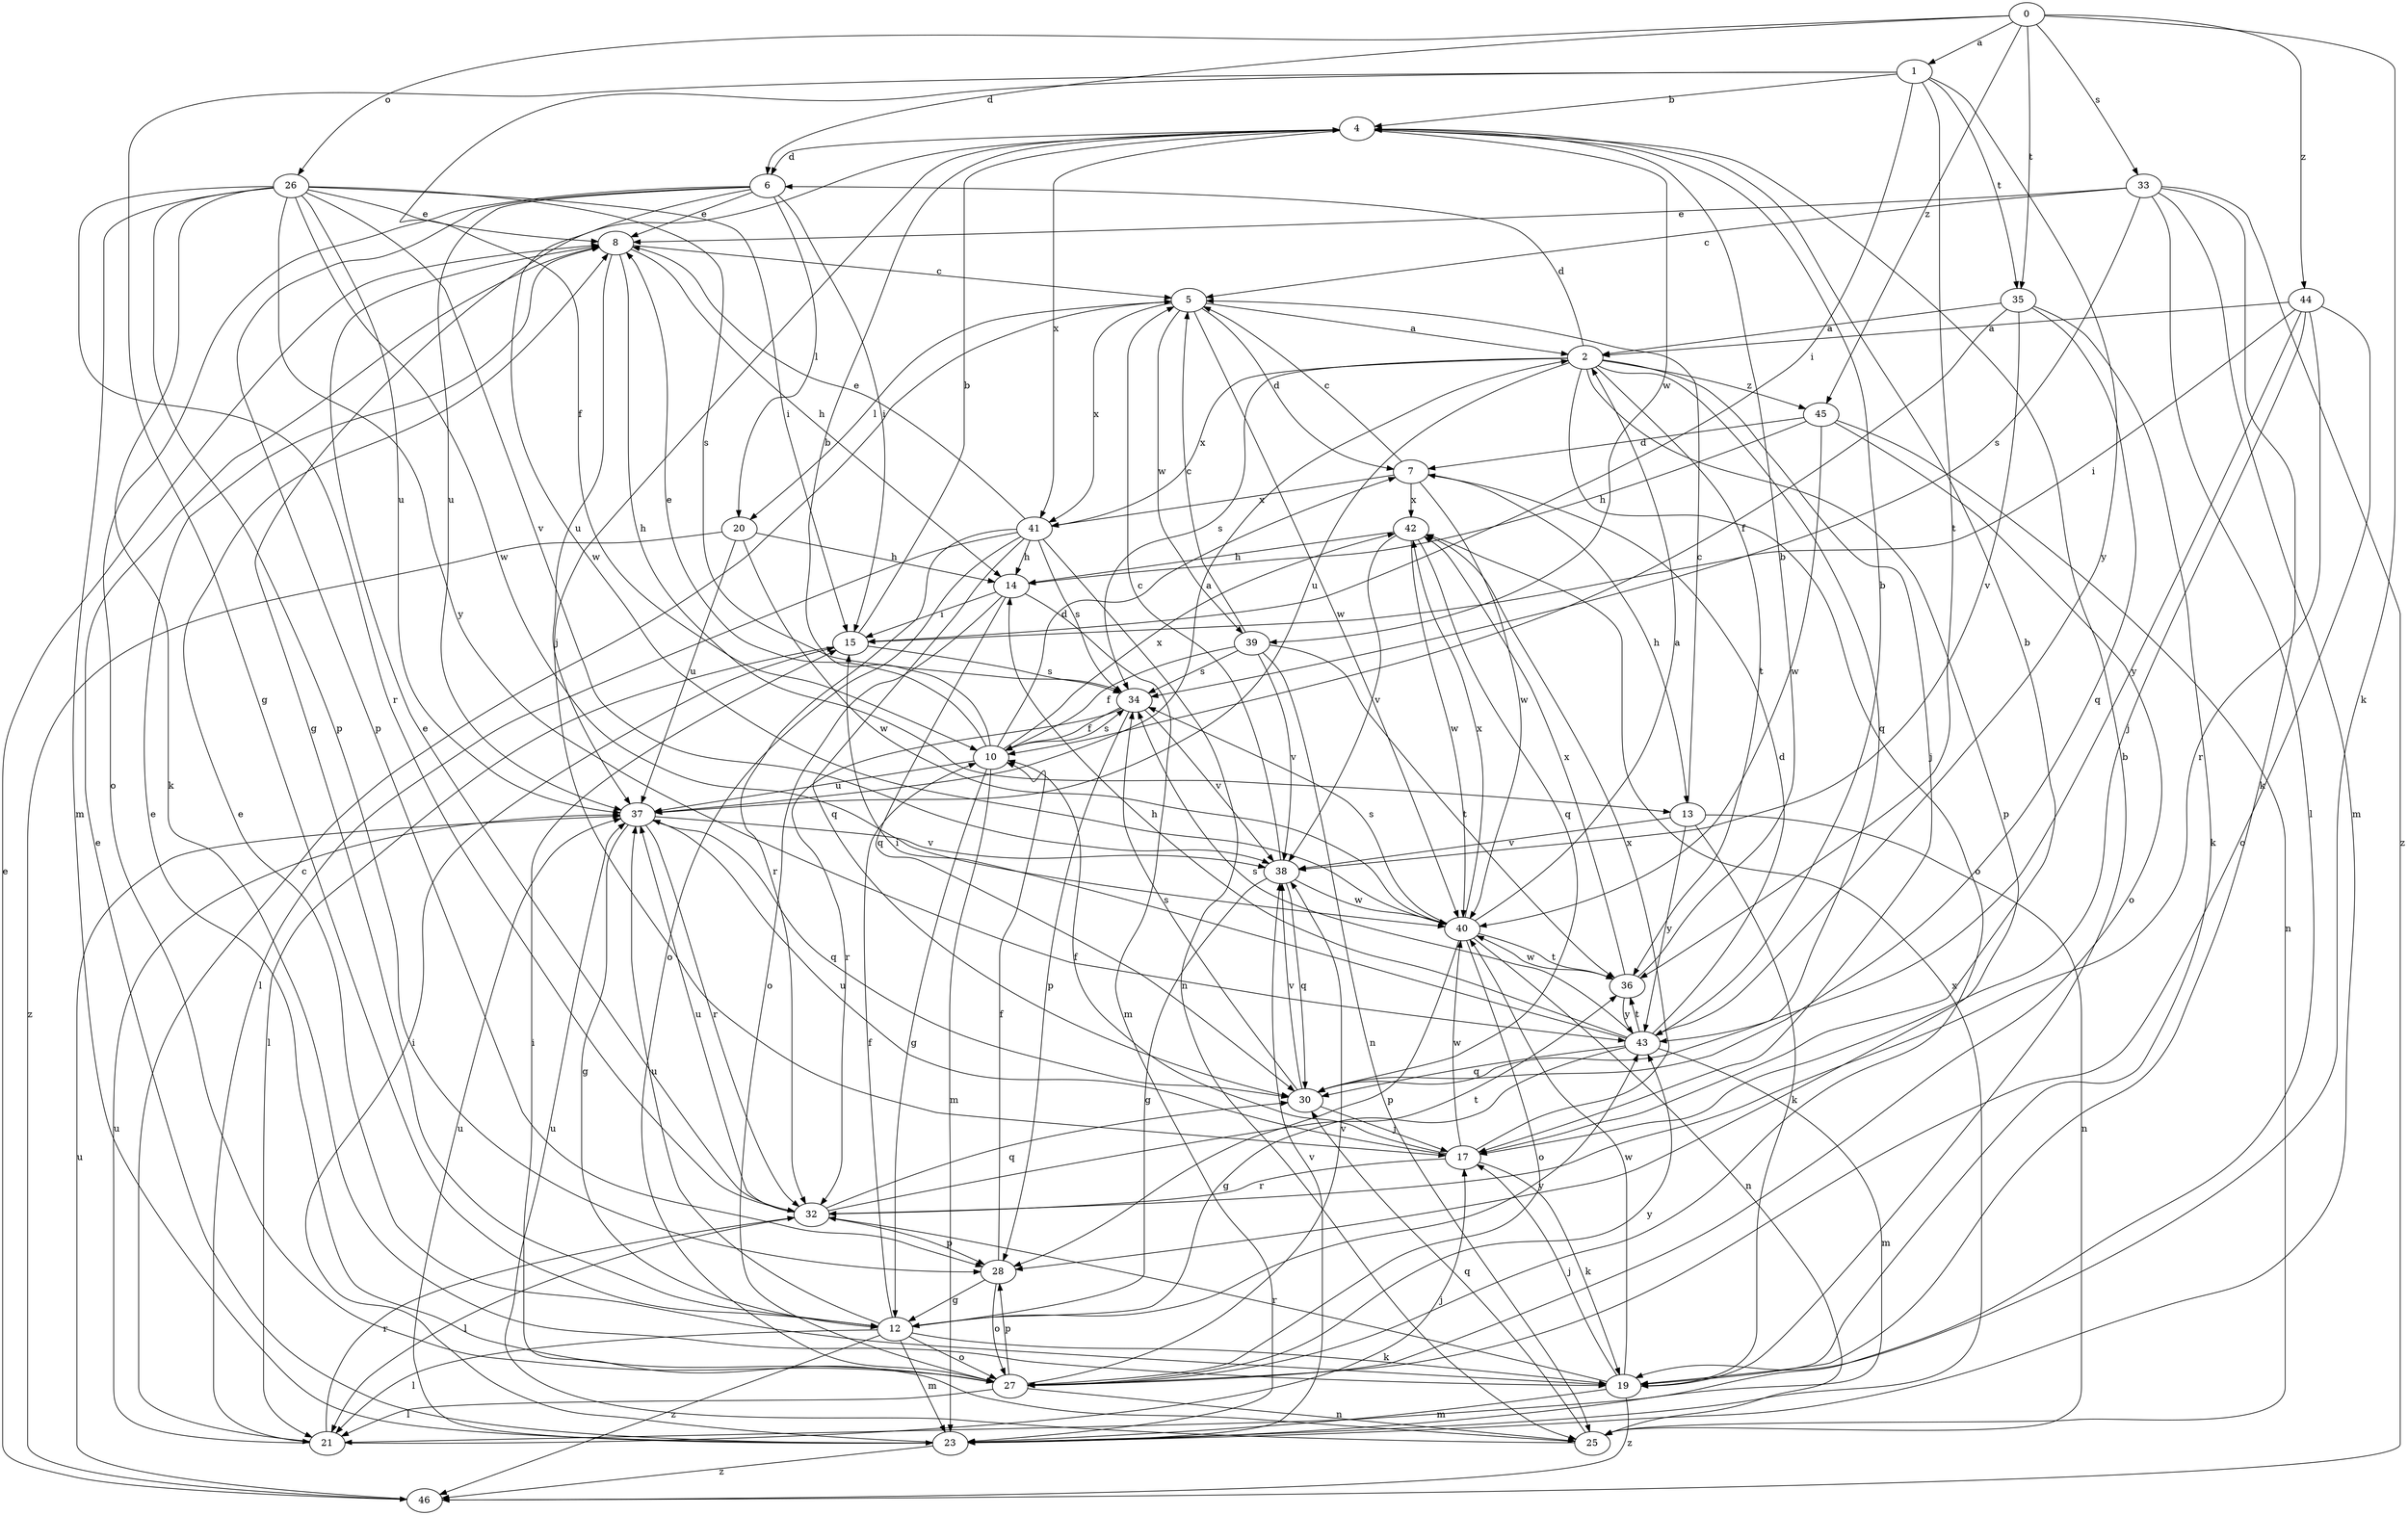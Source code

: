 strict digraph  {
0;
1;
2;
4;
5;
6;
7;
8;
10;
12;
13;
14;
15;
17;
19;
20;
21;
23;
25;
26;
27;
28;
30;
32;
33;
34;
35;
36;
37;
38;
39;
40;
41;
42;
43;
44;
45;
46;
0 -> 1  [label=a];
0 -> 6  [label=d];
0 -> 19  [label=k];
0 -> 26  [label=o];
0 -> 33  [label=s];
0 -> 35  [label=t];
0 -> 44  [label=z];
0 -> 45  [label=z];
1 -> 4  [label=b];
1 -> 10  [label=f];
1 -> 12  [label=g];
1 -> 15  [label=i];
1 -> 35  [label=t];
1 -> 36  [label=t];
1 -> 43  [label=y];
2 -> 6  [label=d];
2 -> 17  [label=j];
2 -> 27  [label=o];
2 -> 28  [label=p];
2 -> 30  [label=q];
2 -> 34  [label=s];
2 -> 36  [label=t];
2 -> 37  [label=u];
2 -> 41  [label=x];
2 -> 45  [label=z];
4 -> 6  [label=d];
4 -> 12  [label=g];
4 -> 17  [label=j];
4 -> 39  [label=w];
4 -> 41  [label=x];
5 -> 2  [label=a];
5 -> 7  [label=d];
5 -> 20  [label=l];
5 -> 39  [label=w];
5 -> 40  [label=w];
5 -> 41  [label=x];
6 -> 8  [label=e];
6 -> 15  [label=i];
6 -> 20  [label=l];
6 -> 27  [label=o];
6 -> 28  [label=p];
6 -> 37  [label=u];
6 -> 40  [label=w];
7 -> 5  [label=c];
7 -> 13  [label=h];
7 -> 40  [label=w];
7 -> 41  [label=x];
7 -> 42  [label=x];
8 -> 5  [label=c];
8 -> 13  [label=h];
8 -> 14  [label=h];
8 -> 37  [label=u];
10 -> 4  [label=b];
10 -> 7  [label=d];
10 -> 8  [label=e];
10 -> 12  [label=g];
10 -> 23  [label=m];
10 -> 34  [label=s];
10 -> 37  [label=u];
10 -> 42  [label=x];
12 -> 10  [label=f];
12 -> 19  [label=k];
12 -> 21  [label=l];
12 -> 23  [label=m];
12 -> 27  [label=o];
12 -> 37  [label=u];
12 -> 43  [label=y];
12 -> 46  [label=z];
13 -> 5  [label=c];
13 -> 19  [label=k];
13 -> 25  [label=n];
13 -> 38  [label=v];
13 -> 43  [label=y];
14 -> 15  [label=i];
14 -> 23  [label=m];
14 -> 27  [label=o];
14 -> 30  [label=q];
15 -> 4  [label=b];
15 -> 21  [label=l];
15 -> 34  [label=s];
17 -> 4  [label=b];
17 -> 10  [label=f];
17 -> 19  [label=k];
17 -> 32  [label=r];
17 -> 37  [label=u];
17 -> 40  [label=w];
17 -> 42  [label=x];
19 -> 4  [label=b];
19 -> 8  [label=e];
19 -> 17  [label=j];
19 -> 23  [label=m];
19 -> 32  [label=r];
19 -> 40  [label=w];
19 -> 46  [label=z];
20 -> 14  [label=h];
20 -> 37  [label=u];
20 -> 40  [label=w];
20 -> 46  [label=z];
21 -> 5  [label=c];
21 -> 17  [label=j];
21 -> 32  [label=r];
21 -> 37  [label=u];
23 -> 8  [label=e];
23 -> 15  [label=i];
23 -> 37  [label=u];
23 -> 38  [label=v];
23 -> 42  [label=x];
23 -> 46  [label=z];
25 -> 15  [label=i];
25 -> 30  [label=q];
25 -> 37  [label=u];
26 -> 8  [label=e];
26 -> 15  [label=i];
26 -> 19  [label=k];
26 -> 23  [label=m];
26 -> 28  [label=p];
26 -> 32  [label=r];
26 -> 34  [label=s];
26 -> 37  [label=u];
26 -> 38  [label=v];
26 -> 40  [label=w];
26 -> 43  [label=y];
27 -> 8  [label=e];
27 -> 21  [label=l];
27 -> 25  [label=n];
27 -> 28  [label=p];
27 -> 38  [label=v];
27 -> 43  [label=y];
28 -> 10  [label=f];
28 -> 12  [label=g];
28 -> 27  [label=o];
30 -> 17  [label=j];
30 -> 34  [label=s];
30 -> 38  [label=v];
32 -> 8  [label=e];
32 -> 21  [label=l];
32 -> 28  [label=p];
32 -> 30  [label=q];
32 -> 36  [label=t];
32 -> 37  [label=u];
33 -> 5  [label=c];
33 -> 8  [label=e];
33 -> 19  [label=k];
33 -> 21  [label=l];
33 -> 23  [label=m];
33 -> 34  [label=s];
33 -> 46  [label=z];
34 -> 10  [label=f];
34 -> 28  [label=p];
34 -> 32  [label=r];
34 -> 38  [label=v];
35 -> 2  [label=a];
35 -> 10  [label=f];
35 -> 19  [label=k];
35 -> 30  [label=q];
35 -> 38  [label=v];
36 -> 4  [label=b];
36 -> 40  [label=w];
36 -> 42  [label=x];
36 -> 43  [label=y];
37 -> 2  [label=a];
37 -> 12  [label=g];
37 -> 30  [label=q];
37 -> 32  [label=r];
37 -> 38  [label=v];
38 -> 5  [label=c];
38 -> 12  [label=g];
38 -> 30  [label=q];
38 -> 40  [label=w];
39 -> 5  [label=c];
39 -> 10  [label=f];
39 -> 25  [label=n];
39 -> 34  [label=s];
39 -> 36  [label=t];
39 -> 38  [label=v];
40 -> 2  [label=a];
40 -> 25  [label=n];
40 -> 27  [label=o];
40 -> 28  [label=p];
40 -> 34  [label=s];
40 -> 36  [label=t];
40 -> 42  [label=x];
41 -> 8  [label=e];
41 -> 14  [label=h];
41 -> 21  [label=l];
41 -> 25  [label=n];
41 -> 27  [label=o];
41 -> 30  [label=q];
41 -> 32  [label=r];
41 -> 34  [label=s];
42 -> 14  [label=h];
42 -> 30  [label=q];
42 -> 38  [label=v];
42 -> 40  [label=w];
43 -> 4  [label=b];
43 -> 7  [label=d];
43 -> 12  [label=g];
43 -> 14  [label=h];
43 -> 15  [label=i];
43 -> 23  [label=m];
43 -> 30  [label=q];
43 -> 34  [label=s];
43 -> 36  [label=t];
44 -> 2  [label=a];
44 -> 15  [label=i];
44 -> 17  [label=j];
44 -> 27  [label=o];
44 -> 32  [label=r];
44 -> 43  [label=y];
45 -> 7  [label=d];
45 -> 14  [label=h];
45 -> 25  [label=n];
45 -> 27  [label=o];
45 -> 40  [label=w];
46 -> 8  [label=e];
46 -> 37  [label=u];
}
